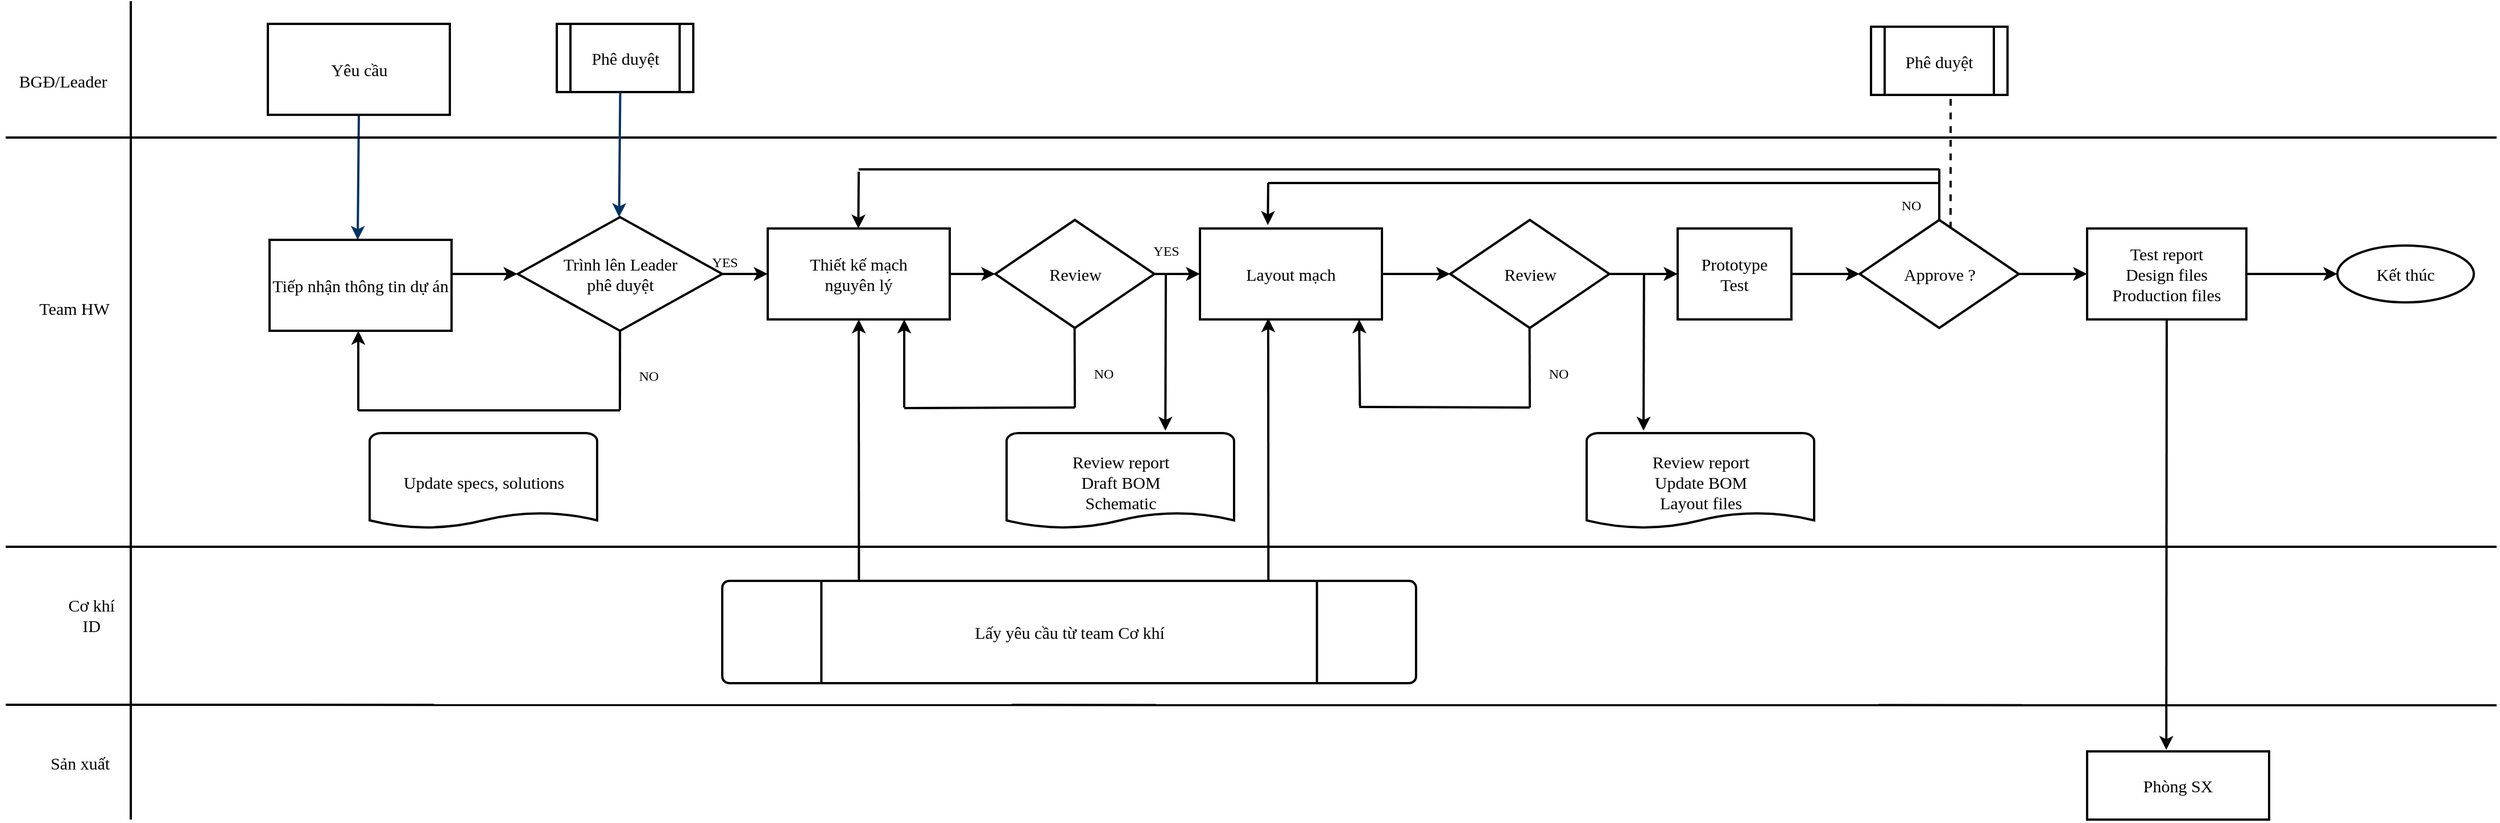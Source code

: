 <mxfile version="12.4.9" type="github">
  <diagram id="6a731a19-8d31-9384-78a2-239565b7b9f0" name="Page-1">
    <mxGraphModel dx="2600" dy="1555" grid="1" gridSize="10" guides="1" tooltips="1" connect="1" arrows="1" fold="1" page="1" pageScale="1" pageWidth="1169" pageHeight="827" background="#ffffff" math="0" shadow="0">
      <root>
        <mxCell id="0"/>
        <mxCell id="1" parent="0"/>
        <mxCell id="WOA4JrM5TvBIJfNwkSzf-145" value="" style="ellipse;whiteSpace=wrap;html=1;fontFamily=Verdana;strokeWidth=2;" parent="1" vertex="1">
          <mxGeometry x="261" y="60" width="120" height="80" as="geometry"/>
        </mxCell>
        <mxCell id="8" style="fontStyle=1;strokeColor=#003366;strokeWidth=2;html=1;exitX=0.5;exitY=1;exitDx=0;exitDy=0;fontFamily=Verdana;" parent="1" source="WOA4JrM5TvBIJfNwkSzf-88" edge="1">
          <mxGeometry relative="1" as="geometry">
            <mxPoint x="320" y="181" as="sourcePoint"/>
            <mxPoint x="319.5" y="250" as="targetPoint"/>
          </mxGeometry>
        </mxCell>
        <mxCell id="WOA4JrM5TvBIJfNwkSzf-96" value="" style="edgeStyle=orthogonalEdgeStyle;rounded=0;orthogonalLoop=1;jettySize=auto;html=1;fontFamily=Verdana;strokeWidth=2;" parent="1" source="WOA4JrM5TvBIJfNwkSzf-58" target="WOA4JrM5TvBIJfNwkSzf-61" edge="1">
          <mxGeometry relative="1" as="geometry"/>
        </mxCell>
        <mxCell id="WOA4JrM5TvBIJfNwkSzf-58" value="Trình lên Leader&lt;br style=&quot;font-size: 15px;&quot;&gt;phê duyệt" style="shape=mxgraph.flowchart.decision;strokeWidth=2;gradientColor=none;gradientDirection=north;fontStyle=0;html=1;fontFamily=Verdana;fontSize=15;" parent="1" vertex="1">
          <mxGeometry x="460.21" y="230" width="179.79" height="100" as="geometry"/>
        </mxCell>
        <mxCell id="WOA4JrM5TvBIJfNwkSzf-103" value="" style="edgeStyle=orthogonalEdgeStyle;rounded=0;orthogonalLoop=1;jettySize=auto;html=1;fontFamily=Verdana;strokeWidth=2;" parent="1" source="WOA4JrM5TvBIJfNwkSzf-60" target="WOA4JrM5TvBIJfNwkSzf-67" edge="1">
          <mxGeometry relative="1" as="geometry"/>
        </mxCell>
        <mxCell id="WOA4JrM5TvBIJfNwkSzf-60" value="Review" style="shape=mxgraph.flowchart.decision;strokeWidth=2;gradientColor=none;gradientDirection=north;fontStyle=0;html=1;fontFamily=Verdana;fontSize=15;" parent="1" vertex="1">
          <mxGeometry x="880" y="232.5" width="140" height="95" as="geometry"/>
        </mxCell>
        <mxCell id="WOA4JrM5TvBIJfNwkSzf-102" value="" style="edgeStyle=orthogonalEdgeStyle;rounded=0;orthogonalLoop=1;jettySize=auto;html=1;fontFamily=Verdana;strokeWidth=2;" parent="1" source="WOA4JrM5TvBIJfNwkSzf-61" target="WOA4JrM5TvBIJfNwkSzf-60" edge="1">
          <mxGeometry relative="1" as="geometry"/>
        </mxCell>
        <mxCell id="WOA4JrM5TvBIJfNwkSzf-61" value="&lt;span style=&quot;white-space: nowrap ; font-size: 15px&quot;&gt;Thiết kế mạch &lt;br&gt;nguyên lý&lt;/span&gt;" style="rounded=0;whiteSpace=wrap;html=1;fontFamily=Verdana;fontSize=15;strokeWidth=2;" parent="1" vertex="1">
          <mxGeometry x="680" y="240" width="160" height="80" as="geometry"/>
        </mxCell>
        <mxCell id="WOA4JrM5TvBIJfNwkSzf-63" value="Lấy yêu cầu từ team Cơ khí" style="shape=mxgraph.flowchart.predefined_process;strokeWidth=2;gradientColor=none;gradientDirection=north;fontStyle=0;html=1;fontFamily=Verdana;fontSize=15;" parent="1" vertex="1">
          <mxGeometry x="640" y="550" width="610" height="90" as="geometry"/>
        </mxCell>
        <mxCell id="WOA4JrM5TvBIJfNwkSzf-116" value="" style="edgeStyle=orthogonalEdgeStyle;rounded=0;orthogonalLoop=1;jettySize=auto;html=1;fontFamily=Verdana;strokeWidth=2;" parent="1" source="WOA4JrM5TvBIJfNwkSzf-67" target="WOA4JrM5TvBIJfNwkSzf-71" edge="1">
          <mxGeometry relative="1" as="geometry"/>
        </mxCell>
        <mxCell id="WOA4JrM5TvBIJfNwkSzf-67" value="&lt;span style=&quot;white-space: nowrap; font-size: 15px;&quot;&gt;Layout mạch&lt;/span&gt;" style="rounded=0;whiteSpace=wrap;html=1;fontFamily=Verdana;fontSize=15;strokeWidth=2;" parent="1" vertex="1">
          <mxGeometry x="1060" y="240" width="160" height="80" as="geometry"/>
        </mxCell>
        <mxCell id="WOA4JrM5TvBIJfNwkSzf-117" value="" style="edgeStyle=orthogonalEdgeStyle;rounded=0;orthogonalLoop=1;jettySize=auto;html=1;fontFamily=Verdana;strokeWidth=2;" parent="1" source="WOA4JrM5TvBIJfNwkSzf-71" target="WOA4JrM5TvBIJfNwkSzf-75" edge="1">
          <mxGeometry relative="1" as="geometry"/>
        </mxCell>
        <mxCell id="WOA4JrM5TvBIJfNwkSzf-71" value="Review" style="shape=mxgraph.flowchart.decision;strokeWidth=2;gradientColor=none;gradientDirection=north;fontStyle=0;html=1;fontFamily=Verdana;fontSize=15;" parent="1" vertex="1">
          <mxGeometry x="1280" y="232.5" width="140" height="95" as="geometry"/>
        </mxCell>
        <mxCell id="WOA4JrM5TvBIJfNwkSzf-120" value="" style="edgeStyle=orthogonalEdgeStyle;rounded=0;orthogonalLoop=1;jettySize=auto;html=1;fontFamily=Verdana;strokeWidth=2;" parent="1" source="WOA4JrM5TvBIJfNwkSzf-75" target="WOA4JrM5TvBIJfNwkSzf-119" edge="1">
          <mxGeometry relative="1" as="geometry"/>
        </mxCell>
        <mxCell id="WOA4JrM5TvBIJfNwkSzf-75" value="&lt;span style=&quot;white-space: nowrap; font-size: 15px;&quot;&gt;Prototype&lt;br style=&quot;font-size: 15px;&quot;&gt;Test&lt;br style=&quot;font-size: 15px;&quot;&gt;&lt;/span&gt;" style="rounded=0;whiteSpace=wrap;html=1;fontFamily=Verdana;fontSize=15;strokeWidth=2;" parent="1" vertex="1">
          <mxGeometry x="1480" y="240" width="100" height="80" as="geometry"/>
        </mxCell>
        <mxCell id="WOA4JrM5TvBIJfNwkSzf-76" value="Review report&lt;br style=&quot;font-size: 15px;&quot;&gt;Update BOM&lt;br style=&quot;font-size: 15px;&quot;&gt;Layout files" style="shape=mxgraph.flowchart.document;strokeWidth=2;gradientColor=none;gradientDirection=north;fontStyle=0;html=1;fontFamily=Verdana;fontSize=15;" parent="1" vertex="1">
          <mxGeometry x="1400" y="420" width="200" height="85" as="geometry"/>
        </mxCell>
        <mxCell id="WOA4JrM5TvBIJfNwkSzf-81" value="" style="endArrow=none;html=1;fontFamily=Verdana;strokeWidth=2;" parent="1" edge="1">
          <mxGeometry width="50" height="50" relative="1" as="geometry">
            <mxPoint x="120" y="760" as="sourcePoint"/>
            <mxPoint x="120" y="40" as="targetPoint"/>
          </mxGeometry>
        </mxCell>
        <mxCell id="WOA4JrM5TvBIJfNwkSzf-84" value="" style="endArrow=none;html=1;fontFamily=Verdana;strokeWidth=2;" parent="1" edge="1">
          <mxGeometry width="50" height="50" relative="1" as="geometry">
            <mxPoint x="10" y="520" as="sourcePoint"/>
            <mxPoint x="2200" y="520" as="targetPoint"/>
          </mxGeometry>
        </mxCell>
        <mxCell id="WOA4JrM5TvBIJfNwkSzf-88" value="Yêu cầu" style="rounded=0;whiteSpace=wrap;html=1;fontFamily=Verdana;fontSize=15;strokeWidth=2;" parent="1" vertex="1">
          <mxGeometry x="240.5" y="60" width="160" height="80" as="geometry"/>
        </mxCell>
        <mxCell id="WOA4JrM5TvBIJfNwkSzf-89" value="Phê duyệt" style="shape=process;whiteSpace=wrap;html=1;backgroundOutline=1;fontFamily=Verdana;fontSize=15;strokeWidth=2;" parent="1" vertex="1">
          <mxGeometry x="494.54" y="60" width="120" height="60" as="geometry"/>
        </mxCell>
        <mxCell id="WOA4JrM5TvBIJfNwkSzf-90" value="" style="endArrow=none;html=1;fontFamily=Verdana;strokeWidth=2;" parent="1" edge="1">
          <mxGeometry width="50" height="50" relative="1" as="geometry">
            <mxPoint x="10" y="160" as="sourcePoint"/>
            <mxPoint x="2200" y="160" as="targetPoint"/>
          </mxGeometry>
        </mxCell>
        <mxCell id="WOA4JrM5TvBIJfNwkSzf-92" value="BGĐ/Leader" style="text;html=1;align=center;verticalAlign=middle;resizable=0;points=[];autosize=1;fontFamily=Verdana;fontSize=15;direction=east;strokeWidth=2;" parent="1" vertex="1">
          <mxGeometry x="5" y="100" width="110" height="20" as="geometry"/>
        </mxCell>
        <mxCell id="WOA4JrM5TvBIJfNwkSzf-93" value="Team HW" style="text;html=1;align=center;verticalAlign=middle;resizable=0;points=[];autosize=1;fontFamily=Verdana;fontSize=15;direction=east;flipH=1;flipV=1;strokeWidth=2;" parent="1" vertex="1">
          <mxGeometry x="25" y="300" width="90" height="20" as="geometry"/>
        </mxCell>
        <mxCell id="WOA4JrM5TvBIJfNwkSzf-95" value="" style="endArrow=classic;html=1;fontFamily=Verdana;strokeWidth=2;" parent="1" edge="1">
          <mxGeometry width="50" height="50" relative="1" as="geometry">
            <mxPoint x="400" y="280" as="sourcePoint"/>
            <mxPoint x="460" y="280" as="targetPoint"/>
          </mxGeometry>
        </mxCell>
        <mxCell id="WOA4JrM5TvBIJfNwkSzf-57" value="Tiếp nhận thông tin dự án" style="rounded=0;whiteSpace=wrap;html=1;fontFamily=Verdana;fontSize=15;strokeWidth=2;" parent="1" vertex="1">
          <mxGeometry x="242" y="250" width="160" height="80" as="geometry"/>
        </mxCell>
        <mxCell id="WOA4JrM5TvBIJfNwkSzf-97" value="YES" style="text;html=1;align=center;verticalAlign=middle;resizable=0;points=[];autosize=1;fontFamily=Verdana;strokeWidth=2;" parent="1" vertex="1">
          <mxGeometry x="621.79" y="260" width="40" height="20" as="geometry"/>
        </mxCell>
        <mxCell id="WOA4JrM5TvBIJfNwkSzf-98" value="" style="endArrow=classic;html=1;fontFamily=Verdana;strokeWidth=2;" parent="1" edge="1">
          <mxGeometry width="50" height="50" relative="1" as="geometry">
            <mxPoint x="320" y="400" as="sourcePoint"/>
            <mxPoint x="320" y="330" as="targetPoint"/>
          </mxGeometry>
        </mxCell>
        <mxCell id="WOA4JrM5TvBIJfNwkSzf-99" value="" style="endArrow=none;html=1;fontFamily=Verdana;strokeWidth=2;" parent="1" edge="1">
          <mxGeometry width="50" height="50" relative="1" as="geometry">
            <mxPoint x="320" y="400" as="sourcePoint"/>
            <mxPoint x="550" y="400" as="targetPoint"/>
          </mxGeometry>
        </mxCell>
        <mxCell id="WOA4JrM5TvBIJfNwkSzf-100" value="" style="endArrow=none;html=1;entryX=0.5;entryY=1;entryDx=0;entryDy=0;entryPerimeter=0;fontFamily=Verdana;strokeWidth=2;" parent="1" target="WOA4JrM5TvBIJfNwkSzf-58" edge="1">
          <mxGeometry width="50" height="50" relative="1" as="geometry">
            <mxPoint x="550" y="400" as="sourcePoint"/>
            <mxPoint x="550" y="340" as="targetPoint"/>
          </mxGeometry>
        </mxCell>
        <mxCell id="WOA4JrM5TvBIJfNwkSzf-101" value="NO" style="text;html=1;align=center;verticalAlign=middle;resizable=0;points=[];autosize=1;fontFamily=Verdana;strokeWidth=2;" parent="1" vertex="1">
          <mxGeometry x="560" y="360" width="30" height="20" as="geometry"/>
        </mxCell>
        <mxCell id="WOA4JrM5TvBIJfNwkSzf-104" value="YES" style="text;html=1;align=center;verticalAlign=middle;resizable=0;points=[];autosize=1;fontFamily=Verdana;strokeWidth=2;" parent="1" vertex="1">
          <mxGeometry x="1010" y="250" width="40" height="20" as="geometry"/>
        </mxCell>
        <mxCell id="WOA4JrM5TvBIJfNwkSzf-105" value="" style="endArrow=classic;html=1;entryX=0.25;entryY=1;entryDx=0;entryDy=0;fontFamily=Verdana;strokeWidth=2;" parent="1" edge="1">
          <mxGeometry width="50" height="50" relative="1" as="geometry">
            <mxPoint x="800" y="397.5" as="sourcePoint"/>
            <mxPoint x="800.0" y="320" as="targetPoint"/>
          </mxGeometry>
        </mxCell>
        <mxCell id="WOA4JrM5TvBIJfNwkSzf-106" value="" style="endArrow=none;html=1;fontFamily=Verdana;strokeWidth=2;" parent="1" edge="1">
          <mxGeometry width="50" height="50" relative="1" as="geometry">
            <mxPoint x="800" y="398" as="sourcePoint"/>
            <mxPoint x="950" y="397.5" as="targetPoint"/>
          </mxGeometry>
        </mxCell>
        <mxCell id="WOA4JrM5TvBIJfNwkSzf-107" value="" style="endArrow=none;html=1;entryX=0.5;entryY=1;entryDx=0;entryDy=0;entryPerimeter=0;fontFamily=Verdana;strokeWidth=2;" parent="1" edge="1">
          <mxGeometry width="50" height="50" relative="1" as="geometry">
            <mxPoint x="950" y="397.5" as="sourcePoint"/>
            <mxPoint x="949.79" y="327.5" as="targetPoint"/>
          </mxGeometry>
        </mxCell>
        <mxCell id="WOA4JrM5TvBIJfNwkSzf-108" value="NO" style="text;html=1;align=center;verticalAlign=middle;resizable=0;points=[];autosize=1;fontFamily=Verdana;strokeWidth=2;" parent="1" vertex="1">
          <mxGeometry x="960" y="357.5" width="30" height="20" as="geometry"/>
        </mxCell>
        <mxCell id="WOA4JrM5TvBIJfNwkSzf-110" value="" style="endArrow=none;html=1;fontFamily=Verdana;strokeWidth=2;" parent="1" edge="1">
          <mxGeometry width="50" height="50" relative="1" as="geometry">
            <mxPoint x="1200" y="397" as="sourcePoint"/>
            <mxPoint x="1350" y="397.5" as="targetPoint"/>
          </mxGeometry>
        </mxCell>
        <mxCell id="WOA4JrM5TvBIJfNwkSzf-111" value="" style="endArrow=none;html=1;entryX=0.5;entryY=1;entryDx=0;entryDy=0;entryPerimeter=0;fontFamily=Verdana;strokeWidth=2;" parent="1" edge="1">
          <mxGeometry width="50" height="50" relative="1" as="geometry">
            <mxPoint x="1350" y="397.5" as="sourcePoint"/>
            <mxPoint x="1349.79" y="327.5" as="targetPoint"/>
          </mxGeometry>
        </mxCell>
        <mxCell id="WOA4JrM5TvBIJfNwkSzf-112" value="NO" style="text;html=1;align=center;verticalAlign=middle;resizable=0;points=[];autosize=1;fontFamily=Verdana;strokeWidth=2;" parent="1" vertex="1">
          <mxGeometry x="1360" y="357.5" width="30" height="20" as="geometry"/>
        </mxCell>
        <mxCell id="WOA4JrM5TvBIJfNwkSzf-115" value="" style="endArrow=classic;html=1;entryX=0.148;entryY=-0.025;entryDx=0;entryDy=0;entryPerimeter=0;fontFamily=Verdana;strokeWidth=2;" parent="1" edge="1">
          <mxGeometry width="50" height="50" relative="1" as="geometry">
            <mxPoint x="1030" y="280" as="sourcePoint"/>
            <mxPoint x="1029.6" y="417.875" as="targetPoint"/>
          </mxGeometry>
        </mxCell>
        <mxCell id="WOA4JrM5TvBIJfNwkSzf-118" value="" style="endArrow=classic;html=1;entryX=0.148;entryY=-0.025;entryDx=0;entryDy=0;entryPerimeter=0;fontFamily=Verdana;strokeWidth=2;" parent="1" edge="1">
          <mxGeometry width="50" height="50" relative="1" as="geometry">
            <mxPoint x="1450.4" y="280" as="sourcePoint"/>
            <mxPoint x="1450" y="417.875" as="targetPoint"/>
          </mxGeometry>
        </mxCell>
        <mxCell id="WOA4JrM5TvBIJfNwkSzf-136" value="" style="edgeStyle=orthogonalEdgeStyle;rounded=0;orthogonalLoop=1;jettySize=auto;html=1;fontFamily=Verdana;strokeWidth=2;" parent="1" source="WOA4JrM5TvBIJfNwkSzf-119" target="WOA4JrM5TvBIJfNwkSzf-135" edge="1">
          <mxGeometry relative="1" as="geometry"/>
        </mxCell>
        <mxCell id="WOA4JrM5TvBIJfNwkSzf-119" value="Approve ?" style="shape=mxgraph.flowchart.decision;strokeWidth=2;gradientColor=none;gradientDirection=north;fontStyle=0;html=1;fontFamily=Verdana;fontSize=15;" parent="1" vertex="1">
          <mxGeometry x="1640" y="232.5" width="140" height="95" as="geometry"/>
        </mxCell>
        <mxCell id="WOA4JrM5TvBIJfNwkSzf-124" value="" style="endArrow=none;html=1;exitX=0.5;exitY=0;exitDx=0;exitDy=0;exitPerimeter=0;fontFamily=Verdana;strokeWidth=2;" parent="1" source="WOA4JrM5TvBIJfNwkSzf-119" edge="1">
          <mxGeometry width="50" height="50" relative="1" as="geometry">
            <mxPoint x="1709.94" y="230" as="sourcePoint"/>
            <mxPoint x="1710" y="200" as="targetPoint"/>
          </mxGeometry>
        </mxCell>
        <mxCell id="WOA4JrM5TvBIJfNwkSzf-125" value="" style="endArrow=none;html=1;fontFamily=Verdana;strokeWidth=2;" parent="1" edge="1">
          <mxGeometry width="50" height="50" relative="1" as="geometry">
            <mxPoint x="1120" y="200" as="sourcePoint"/>
            <mxPoint x="1710" y="200" as="targetPoint"/>
          </mxGeometry>
        </mxCell>
        <mxCell id="WOA4JrM5TvBIJfNwkSzf-126" value="" style="endArrow=classic;html=1;entryX=0.373;entryY=-0.038;entryDx=0;entryDy=0;entryPerimeter=0;fontFamily=Verdana;strokeWidth=2;" parent="1" target="WOA4JrM5TvBIJfNwkSzf-67" edge="1">
          <mxGeometry width="50" height="50" relative="1" as="geometry">
            <mxPoint x="1120" y="200" as="sourcePoint"/>
            <mxPoint x="1170" y="150" as="targetPoint"/>
          </mxGeometry>
        </mxCell>
        <mxCell id="WOA4JrM5TvBIJfNwkSzf-127" value="NO" style="text;html=1;align=center;verticalAlign=middle;resizable=0;points=[];autosize=1;fontFamily=Verdana;strokeWidth=2;" parent="1" vertex="1">
          <mxGeometry x="1670" y="210" width="30" height="20" as="geometry"/>
        </mxCell>
        <mxCell id="WOA4JrM5TvBIJfNwkSzf-128" value="" style="endArrow=none;html=1;exitX=0.5;exitY=0;exitDx=0;exitDy=0;exitPerimeter=0;fontFamily=Verdana;strokeWidth=2;" parent="1" edge="1">
          <mxGeometry width="50" height="50" relative="1" as="geometry">
            <mxPoint x="1710" y="220" as="sourcePoint"/>
            <mxPoint x="1710" y="187.5" as="targetPoint"/>
          </mxGeometry>
        </mxCell>
        <mxCell id="WOA4JrM5TvBIJfNwkSzf-129" value="" style="endArrow=none;html=1;fontFamily=Verdana;strokeWidth=2;" parent="1" edge="1">
          <mxGeometry width="50" height="50" relative="1" as="geometry">
            <mxPoint x="760" y="188" as="sourcePoint"/>
            <mxPoint x="1710" y="188" as="targetPoint"/>
          </mxGeometry>
        </mxCell>
        <mxCell id="WOA4JrM5TvBIJfNwkSzf-130" value="" style="endArrow=classic;html=1;entryX=0.25;entryY=1;entryDx=0;entryDy=0;fontFamily=Verdana;strokeWidth=2;" parent="1" edge="1">
          <mxGeometry width="50" height="50" relative="1" as="geometry">
            <mxPoint x="760" y="190" as="sourcePoint"/>
            <mxPoint x="759.66" y="240" as="targetPoint"/>
          </mxGeometry>
        </mxCell>
        <mxCell id="WOA4JrM5TvBIJfNwkSzf-133" style="fontStyle=1;strokeColor=#003366;strokeWidth=2;html=1;exitX=0.5;exitY=1;exitDx=0;exitDy=0;fontFamily=Verdana;" parent="1" edge="1">
          <mxGeometry relative="1" as="geometry">
            <mxPoint x="550.29" y="120" as="sourcePoint"/>
            <mxPoint x="549.29" y="230" as="targetPoint"/>
          </mxGeometry>
        </mxCell>
        <mxCell id="WOA4JrM5TvBIJfNwkSzf-134" value="Update specs, solutions" style="shape=mxgraph.flowchart.document;strokeWidth=2;gradientColor=none;gradientDirection=north;fontStyle=0;html=1;fontFamily=Verdana;fontSize=15;" parent="1" vertex="1">
          <mxGeometry x="330" y="420" width="200" height="85" as="geometry"/>
        </mxCell>
        <mxCell id="WOA4JrM5TvBIJfNwkSzf-144" value="" style="edgeStyle=orthogonalEdgeStyle;rounded=0;orthogonalLoop=1;jettySize=auto;html=1;fontFamily=Verdana;strokeWidth=2;" parent="1" source="WOA4JrM5TvBIJfNwkSzf-135" target="WOA4JrM5TvBIJfNwkSzf-143" edge="1">
          <mxGeometry relative="1" as="geometry"/>
        </mxCell>
        <mxCell id="WOA4JrM5TvBIJfNwkSzf-135" value="&lt;span style=&quot;white-space: nowrap; font-size: 15px;&quot;&gt;Test report&lt;br style=&quot;font-size: 15px;&quot;&gt;Design files&lt;br style=&quot;font-size: 15px;&quot;&gt;Production files&lt;br style=&quot;font-size: 15px;&quot;&gt;&lt;/span&gt;" style="rounded=0;whiteSpace=wrap;html=1;fontFamily=Verdana;fontSize=15;strokeWidth=2;" parent="1" vertex="1">
          <mxGeometry x="1840" y="240" width="140" height="80" as="geometry"/>
        </mxCell>
        <mxCell id="WOA4JrM5TvBIJfNwkSzf-137" value="Phòng SX" style="rounded=0;whiteSpace=wrap;html=1;fontFamily=Verdana;fontSize=15;strokeWidth=2;" parent="1" vertex="1">
          <mxGeometry x="1840" y="700" width="160" height="60" as="geometry"/>
        </mxCell>
        <mxCell id="WOA4JrM5TvBIJfNwkSzf-138" value="" style="endArrow=classic;html=1;entryX=0.435;entryY=-0.022;entryDx=0;entryDy=0;entryPerimeter=0;fontFamily=Verdana;strokeWidth=2;" parent="1" target="WOA4JrM5TvBIJfNwkSzf-137" edge="1">
          <mxGeometry width="50" height="50" relative="1" as="geometry">
            <mxPoint x="1909.98" y="320" as="sourcePoint"/>
            <mxPoint x="1909.58" y="457.875" as="targetPoint"/>
          </mxGeometry>
        </mxCell>
        <mxCell id="WOA4JrM5TvBIJfNwkSzf-139" value="" style="endArrow=none;html=1;fontFamily=Verdana;strokeWidth=2;" parent="1" edge="1">
          <mxGeometry width="50" height="50" relative="1" as="geometry">
            <mxPoint x="10" y="659" as="sourcePoint"/>
            <mxPoint x="2200" y="659.41" as="targetPoint"/>
          </mxGeometry>
        </mxCell>
        <mxCell id="WOA4JrM5TvBIJfNwkSzf-140" value="Phê duyệt" style="shape=process;whiteSpace=wrap;html=1;backgroundOutline=1;fontFamily=Verdana;fontSize=15;strokeWidth=2;" parent="1" vertex="1">
          <mxGeometry x="1650" y="62.5" width="120" height="60" as="geometry"/>
        </mxCell>
        <mxCell id="WOA4JrM5TvBIJfNwkSzf-142" value="" style="endArrow=none;dashed=1;html=1;exitX=0.571;exitY=0.079;exitDx=0;exitDy=0;exitPerimeter=0;fontFamily=Verdana;strokeWidth=2;" parent="1" source="WOA4JrM5TvBIJfNwkSzf-119" edge="1">
          <mxGeometry width="50" height="50" relative="1" as="geometry">
            <mxPoint x="1670" y="170" as="sourcePoint"/>
            <mxPoint x="1720" y="120" as="targetPoint"/>
          </mxGeometry>
        </mxCell>
        <mxCell id="WOA4JrM5TvBIJfNwkSzf-143" value="Kết thúc" style="ellipse;whiteSpace=wrap;html=1;fontFamily=Verdana;fontSize=15;strokeWidth=2;" parent="1" vertex="1">
          <mxGeometry x="2060" y="255" width="120" height="50" as="geometry"/>
        </mxCell>
        <mxCell id="6qLc8tGT0AHnqVR071dL-15" value="Cơ khí&lt;br&gt;ID" style="text;html=1;align=center;verticalAlign=middle;resizable=0;points=[];autosize=1;fontFamily=Verdana;fontSize=15;direction=east;flipH=1;flipV=1;strokeWidth=2;" parent="1" vertex="1">
          <mxGeometry x="55" y="560" width="60" height="40" as="geometry"/>
        </mxCell>
        <mxCell id="6qLc8tGT0AHnqVR071dL-17" value="Sản xuất" style="text;html=1;align=center;verticalAlign=middle;resizable=0;points=[];autosize=1;fontFamily=Verdana;fontSize=15;direction=east;flipH=1;flipV=1;strokeWidth=2;" parent="1" vertex="1">
          <mxGeometry x="35" y="700" width="80" height="20" as="geometry"/>
        </mxCell>
        <mxCell id="6qLc8tGT0AHnqVR071dL-18" value="" style="endArrow=classic;html=1;strokeWidth=2;exitX=0.197;exitY=0.011;exitDx=0;exitDy=0;exitPerimeter=0;" parent="1" source="WOA4JrM5TvBIJfNwkSzf-63" edge="1">
          <mxGeometry width="50" height="50" relative="1" as="geometry">
            <mxPoint x="710" y="370" as="sourcePoint"/>
            <mxPoint x="760" y="320" as="targetPoint"/>
          </mxGeometry>
        </mxCell>
        <mxCell id="6qLc8tGT0AHnqVR071dL-19" value="Review report&lt;br style=&quot;font-size: 15px;&quot;&gt;Draft BOM&lt;br style=&quot;font-size: 15px;&quot;&gt;Schematic" style="shape=mxgraph.flowchart.document;strokeWidth=2;gradientColor=none;gradientDirection=north;fontStyle=0;html=1;fontFamily=Verdana;fontSize=15;" parent="1" vertex="1">
          <mxGeometry x="890" y="420" width="200" height="85" as="geometry"/>
        </mxCell>
        <mxCell id="6qLc8tGT0AHnqVR071dL-20" value="" style="endArrow=classic;html=1;entryX=0.371;entryY=1.018;entryDx=0;entryDy=0;entryPerimeter=0;fontFamily=Verdana;strokeWidth=2;" parent="1" edge="1">
          <mxGeometry width="50" height="50" relative="1" as="geometry">
            <mxPoint x="1200.64" y="396.06" as="sourcePoint"/>
            <mxPoint x="1200.0" y="320.0" as="targetPoint"/>
          </mxGeometry>
        </mxCell>
        <mxCell id="6qLc8tGT0AHnqVR071dL-21" value="" style="endArrow=classic;html=1;strokeWidth=2;exitX=0.197;exitY=0.011;exitDx=0;exitDy=0;exitPerimeter=0;" parent="1" edge="1">
          <mxGeometry width="50" height="50" relative="1" as="geometry">
            <mxPoint x="1120.17" y="550" as="sourcePoint"/>
            <mxPoint x="1120" y="319.01" as="targetPoint"/>
          </mxGeometry>
        </mxCell>
      </root>
    </mxGraphModel>
  </diagram>
</mxfile>
